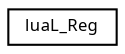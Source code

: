 digraph "Graphical Class Hierarchy"
{
  edge [fontname="Sans",fontsize="8",labelfontname="Sans",labelfontsize="8"];
  node [fontname="Sans",fontsize="8",shape=record];
  rankdir="LR";
  Node1 [label="luaL_Reg",height=0.2,width=0.4,color="black", fillcolor="white", style="filled",URL="$structlua_l___reg.html"];
}
